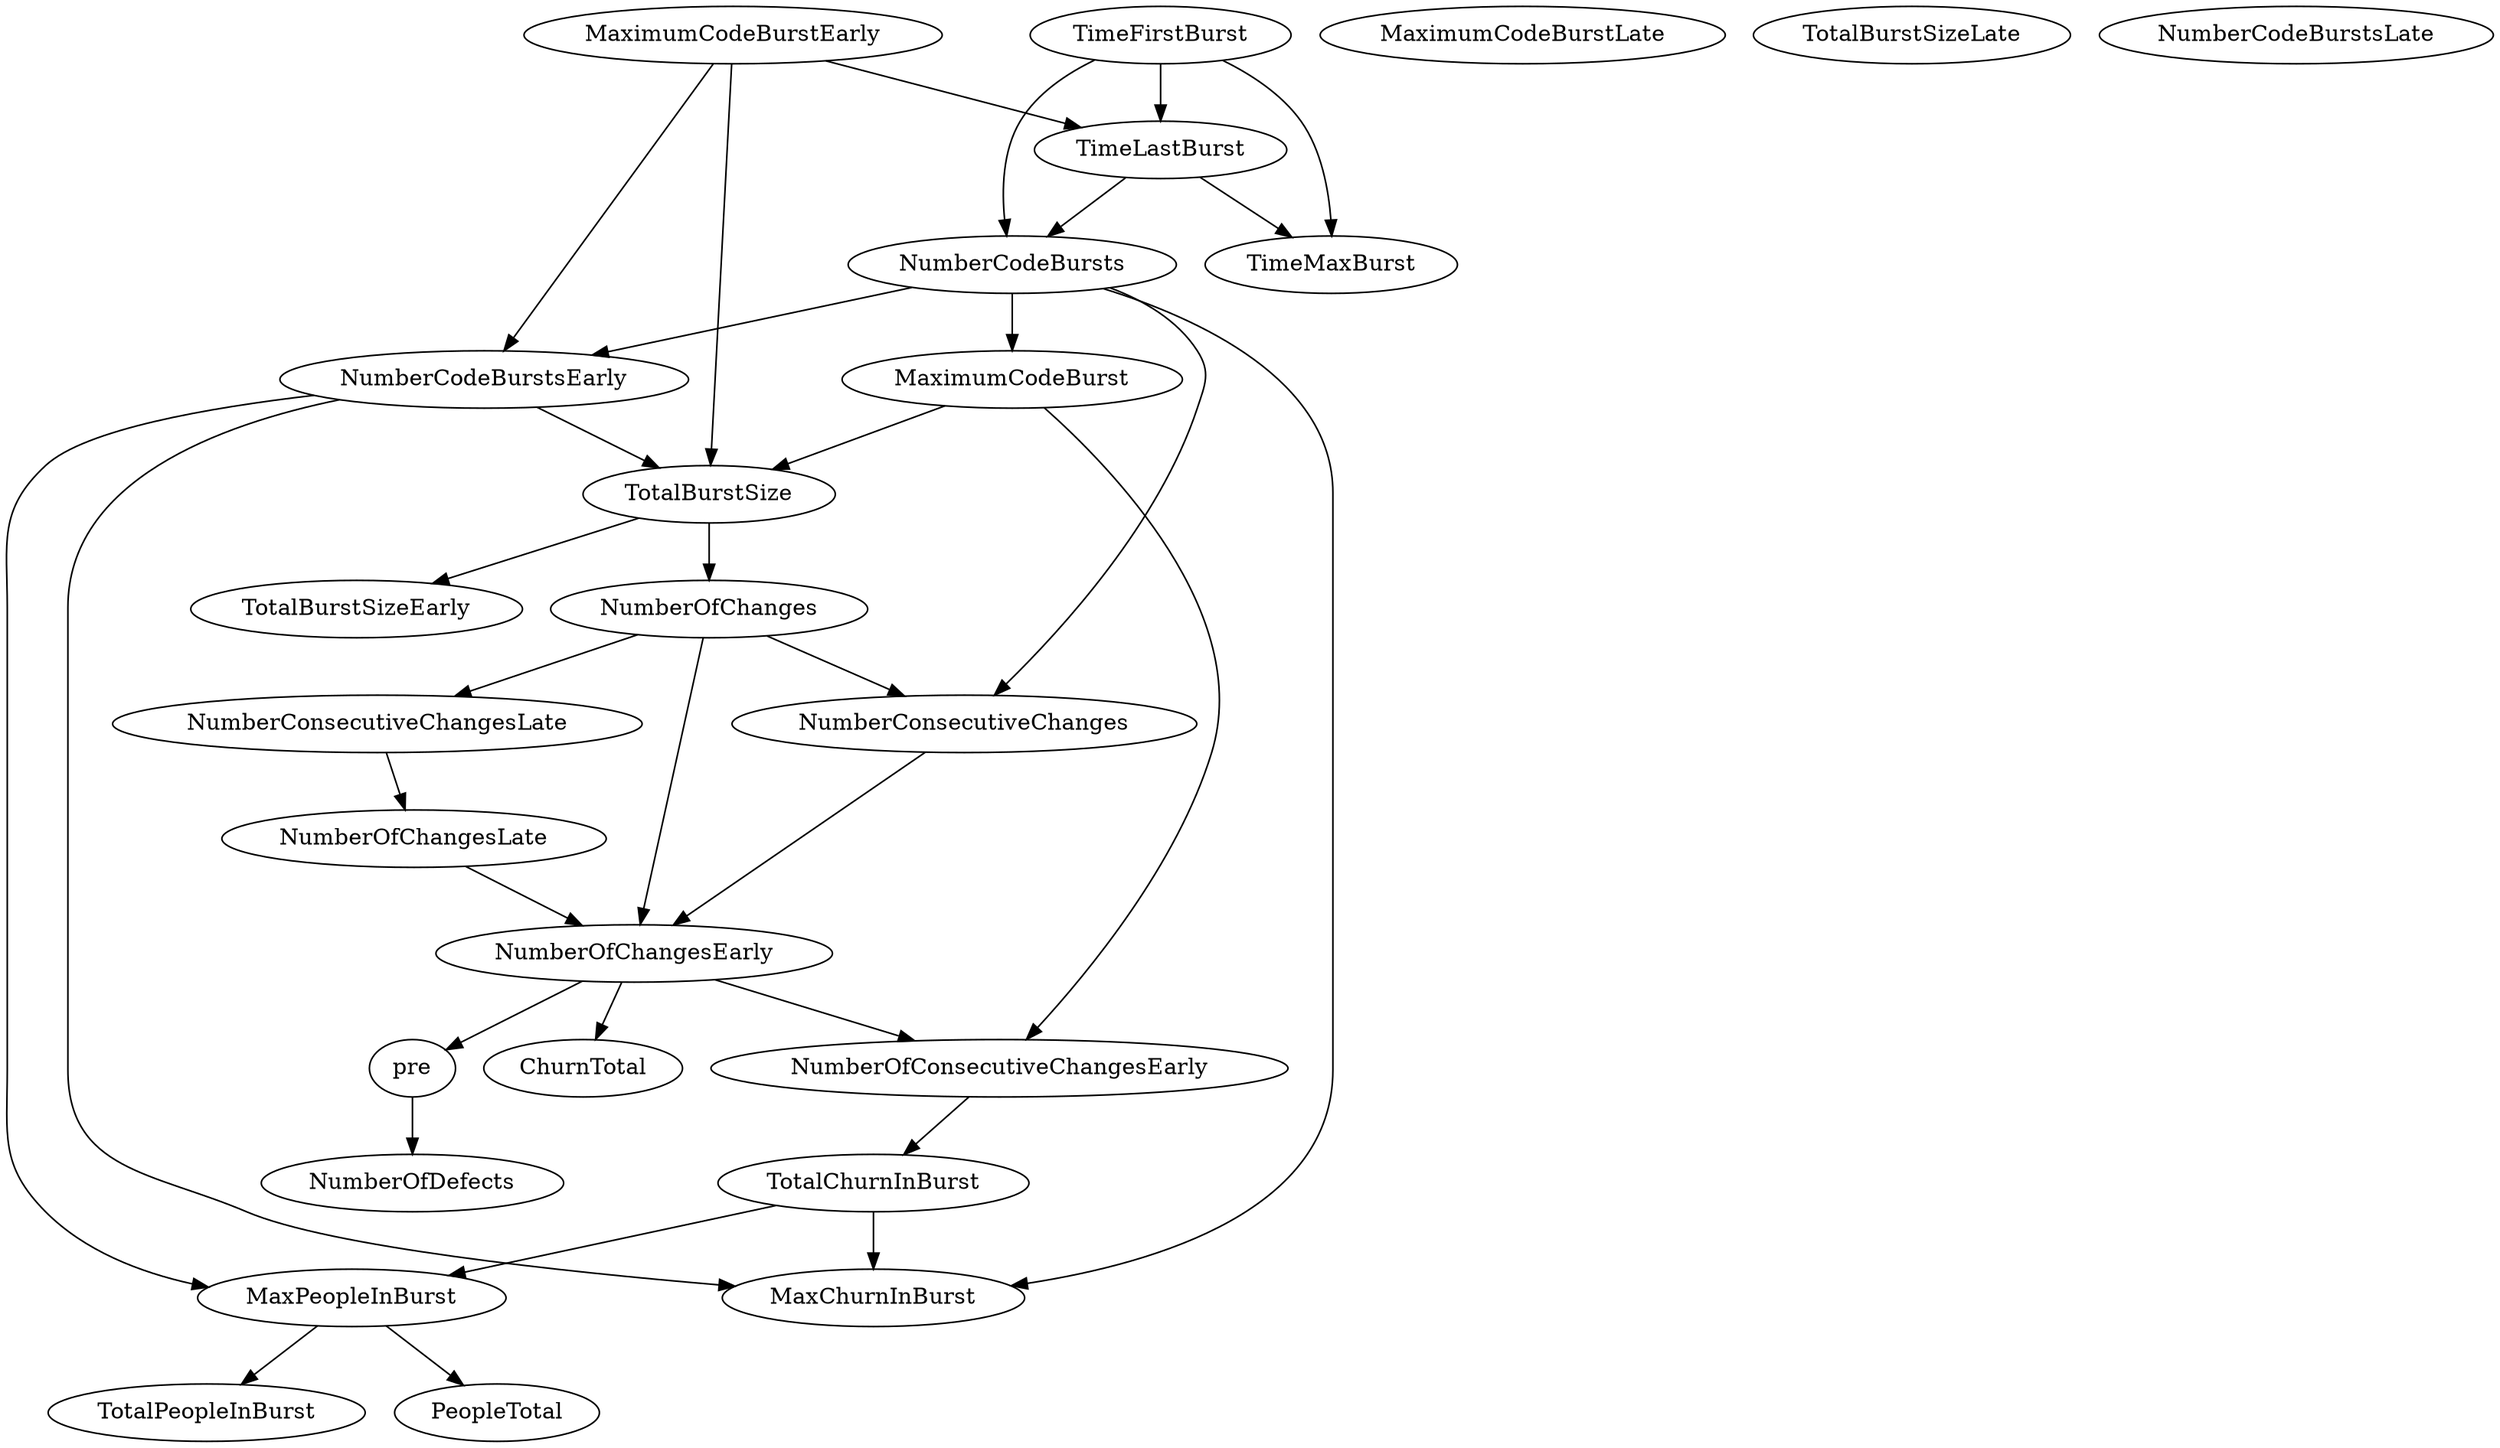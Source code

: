 digraph {
   TotalPeopleInBurst;
   MaximumCodeBurstLate;
   NumberOfChanges;
   MaxPeopleInBurst;
   TotalBurstSizeLate;
   NumberCodeBurstsLate;
   NumberOfChangesLate;
   NumberOfChangesEarly;
   MaxChurnInBurst;
   MaximumCodeBurstEarly;
   NumberCodeBurstsEarly;
   TimeFirstBurst;
   TotalChurnInBurst;
   ChurnTotal;
   MaximumCodeBurst;
   NumberOfConsecutiveChangesEarly;
   NumberConsecutiveChangesLate;
   TotalBurstSizeEarly;
   TotalBurstSize;
   TimeMaxBurst;
   NumberConsecutiveChanges;
   TimeLastBurst;
   NumberCodeBursts;
   PeopleTotal;
   pre;
   NumberOfDefects;
   NumberOfChanges -> NumberOfChangesEarly;
   NumberOfChanges -> NumberConsecutiveChangesLate;
   NumberOfChanges -> NumberConsecutiveChanges;
   MaxPeopleInBurst -> TotalPeopleInBurst;
   MaxPeopleInBurst -> PeopleTotal;
   NumberOfChangesLate -> NumberOfChangesEarly;
   NumberOfChangesEarly -> ChurnTotal;
   NumberOfChangesEarly -> NumberOfConsecutiveChangesEarly;
   NumberOfChangesEarly -> pre;
   MaximumCodeBurstEarly -> NumberCodeBurstsEarly;
   MaximumCodeBurstEarly -> TotalBurstSize;
   MaximumCodeBurstEarly -> TimeLastBurst;
   NumberCodeBurstsEarly -> MaxPeopleInBurst;
   NumberCodeBurstsEarly -> MaxChurnInBurst;
   NumberCodeBurstsEarly -> TotalBurstSize;
   TimeFirstBurst -> TimeMaxBurst;
   TimeFirstBurst -> TimeLastBurst;
   TimeFirstBurst -> NumberCodeBursts;
   TotalChurnInBurst -> MaxPeopleInBurst;
   TotalChurnInBurst -> MaxChurnInBurst;
   MaximumCodeBurst -> NumberOfConsecutiveChangesEarly;
   MaximumCodeBurst -> TotalBurstSize;
   NumberOfConsecutiveChangesEarly -> TotalChurnInBurst;
   NumberConsecutiveChangesLate -> NumberOfChangesLate;
   TotalBurstSize -> NumberOfChanges;
   TotalBurstSize -> TotalBurstSizeEarly;
   NumberConsecutiveChanges -> NumberOfChangesEarly;
   TimeLastBurst -> TimeMaxBurst;
   TimeLastBurst -> NumberCodeBursts;
   NumberCodeBursts -> MaxChurnInBurst;
   NumberCodeBursts -> NumberCodeBurstsEarly;
   NumberCodeBursts -> MaximumCodeBurst;
   NumberCodeBursts -> NumberConsecutiveChanges;
   pre -> NumberOfDefects;
}
